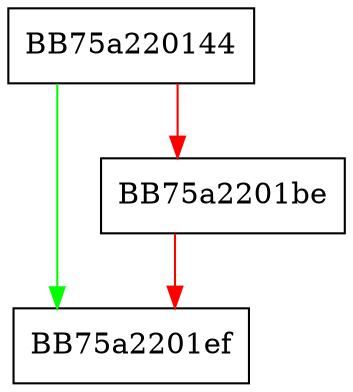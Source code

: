 digraph CheckSTR {
  node [shape="box"];
  graph [splines=ortho];
  BB75a220144 -> BB75a2201ef [color="green"];
  BB75a220144 -> BB75a2201be [color="red"];
  BB75a2201be -> BB75a2201ef [color="red"];
}